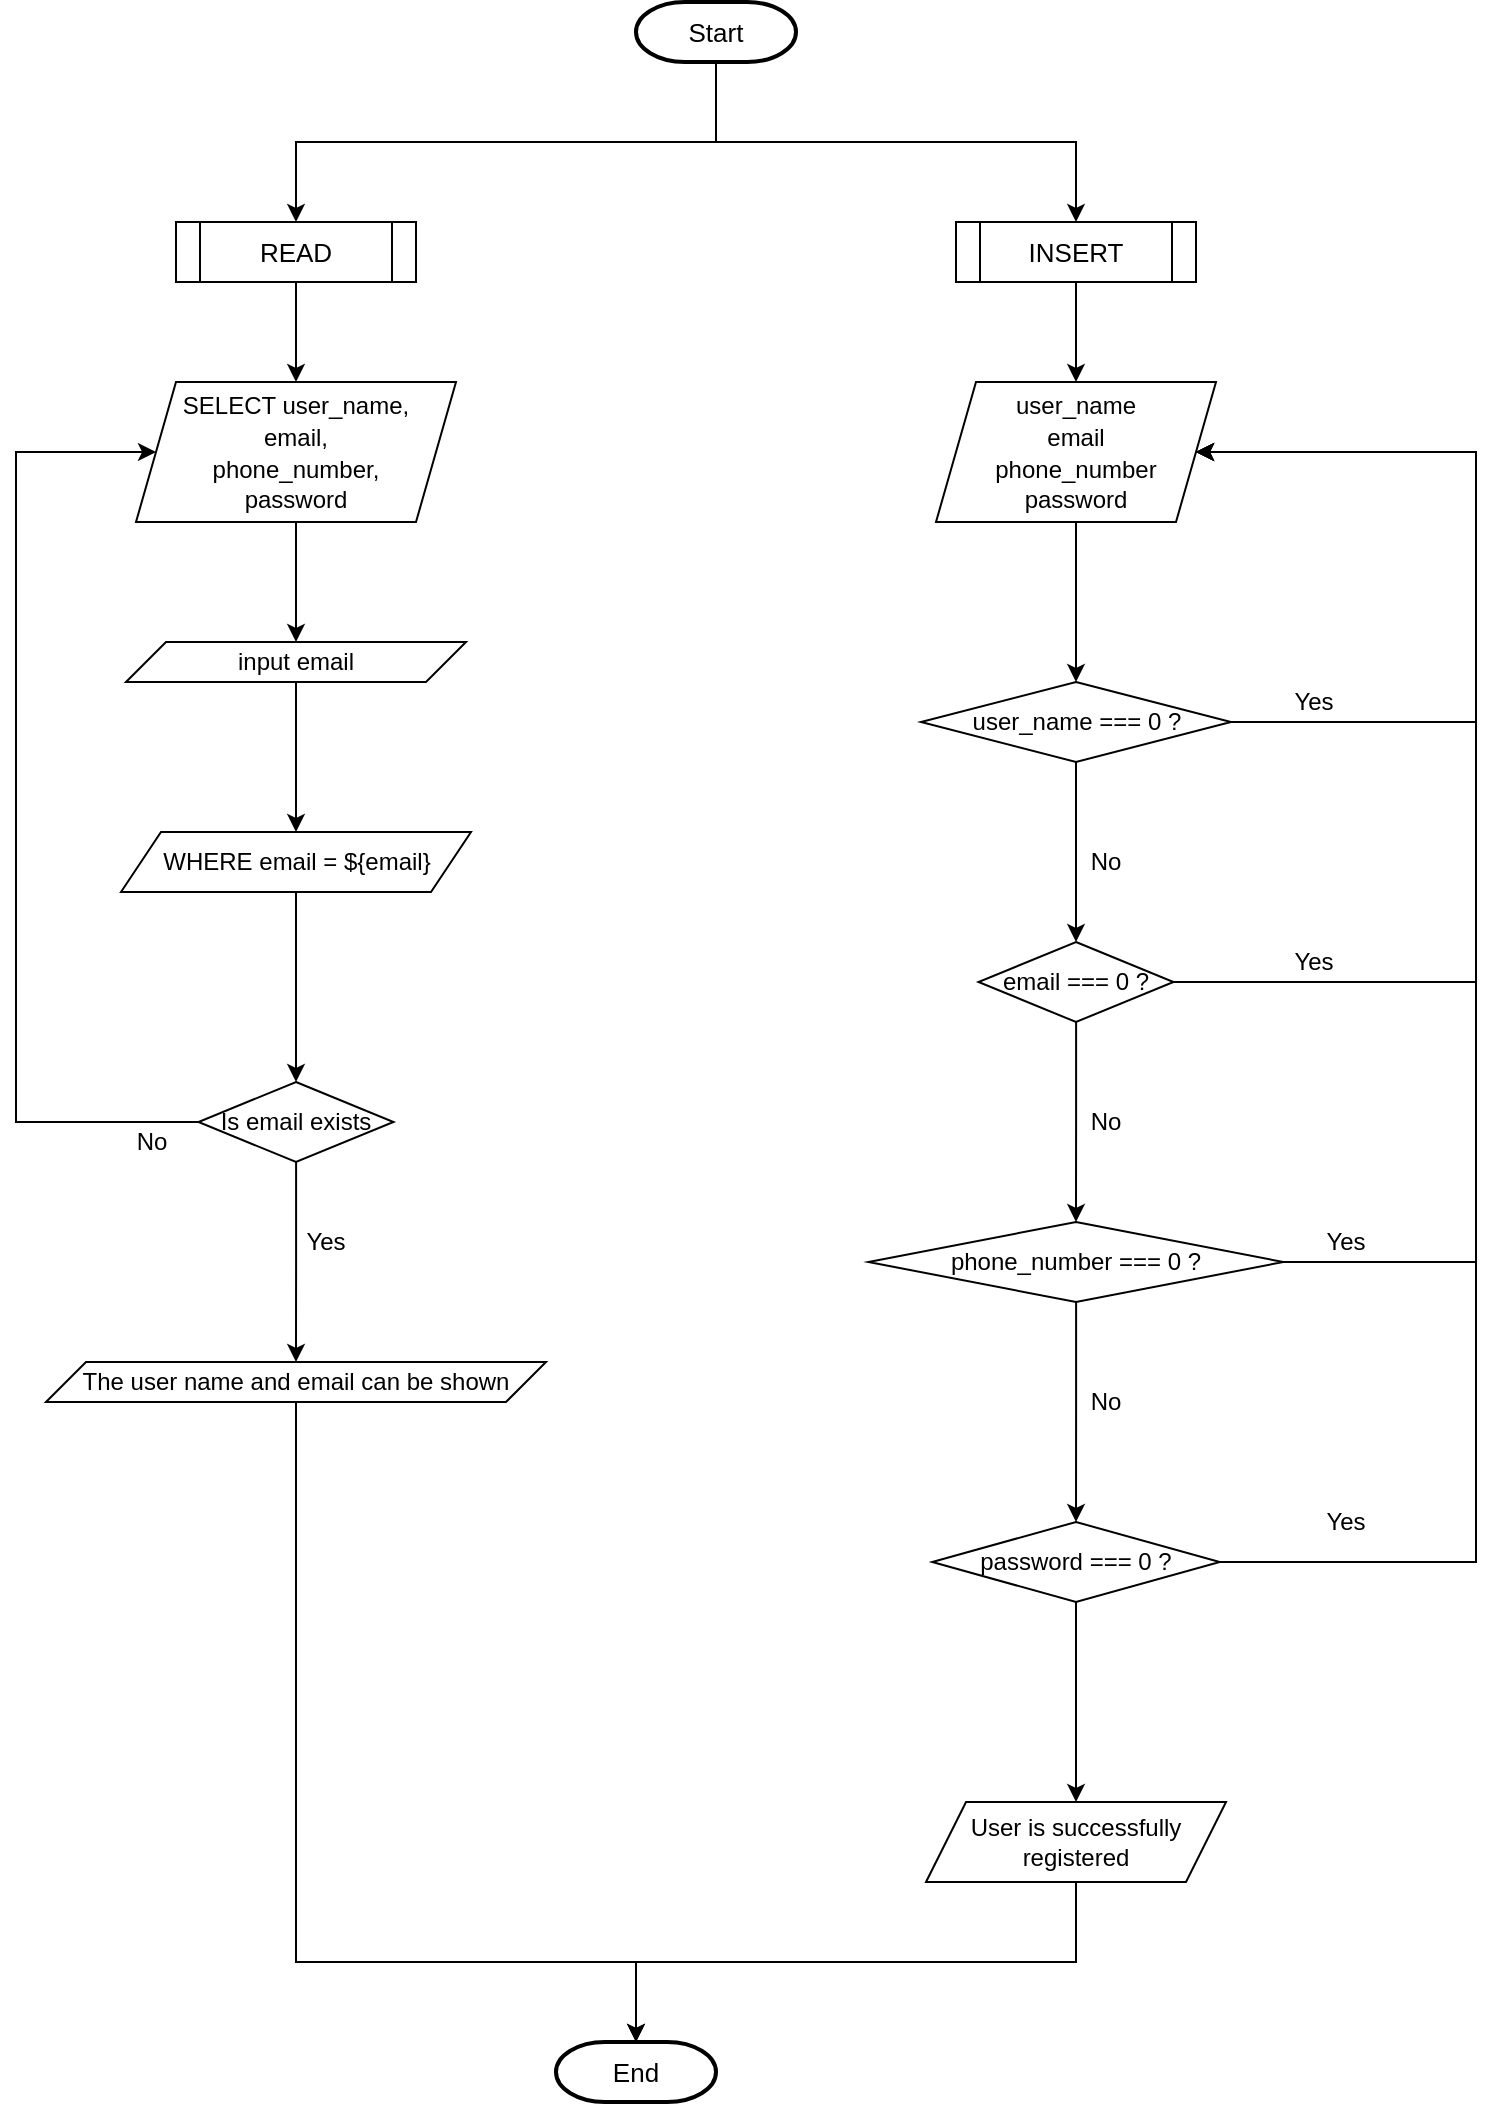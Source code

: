 <mxfile version="17.2.4" type="device"><diagram id="T3i8zjB18Ts34xVdPGtF" name="Page-1"><mxGraphModel dx="1038" dy="579" grid="1" gridSize="10" guides="1" tooltips="1" connect="1" arrows="1" fold="1" page="1" pageScale="1" pageWidth="850" pageHeight="1100" math="0" shadow="0"><root><mxCell id="0"/><mxCell id="1" parent="0"/><mxCell id="AnLXeRRdQeYE4T0nXPaN-1" style="edgeStyle=orthogonalEdgeStyle;rounded=0;orthogonalLoop=1;jettySize=auto;html=1;entryX=0.5;entryY=0;entryDx=0;entryDy=0;fontSize=12;exitX=0.5;exitY=1;exitDx=0;exitDy=0;exitPerimeter=0;" edge="1" parent="1" source="AnLXeRRdQeYE4T0nXPaN-4" target="AnLXeRRdQeYE4T0nXPaN-8"><mxGeometry relative="1" as="geometry"/></mxCell><mxCell id="AnLXeRRdQeYE4T0nXPaN-2" style="edgeStyle=orthogonalEdgeStyle;rounded=0;orthogonalLoop=1;jettySize=auto;html=1;entryX=0.5;entryY=0;entryDx=0;entryDy=0;fontSize=12;" edge="1" parent="1" target="AnLXeRRdQeYE4T0nXPaN-6"><mxGeometry relative="1" as="geometry"><mxPoint x="570" y="130" as="sourcePoint"/><Array as="points"><mxPoint x="570" y="130"/><mxPoint x="180" y="130"/></Array></mxGeometry></mxCell><mxCell id="AnLXeRRdQeYE4T0nXPaN-4" value="&lt;font style=&quot;font-size: 13px&quot;&gt;Start&lt;/font&gt;" style="strokeWidth=2;html=1;shape=mxgraph.flowchart.terminator;whiteSpace=wrap;" vertex="1" parent="1"><mxGeometry x="350" y="60" width="80" height="30" as="geometry"/></mxCell><mxCell id="AnLXeRRdQeYE4T0nXPaN-5" style="edgeStyle=orthogonalEdgeStyle;rounded=0;orthogonalLoop=1;jettySize=auto;html=1;entryX=0.5;entryY=0;entryDx=0;entryDy=0;fontSize=12;" edge="1" parent="1" source="AnLXeRRdQeYE4T0nXPaN-6"><mxGeometry relative="1" as="geometry"><mxPoint x="180" y="250" as="targetPoint"/></mxGeometry></mxCell><mxCell id="AnLXeRRdQeYE4T0nXPaN-6" value="READ" style="shape=process;whiteSpace=wrap;html=1;backgroundOutline=1;fontSize=13;" vertex="1" parent="1"><mxGeometry x="120" y="170" width="120" height="30" as="geometry"/></mxCell><mxCell id="AnLXeRRdQeYE4T0nXPaN-7" style="edgeStyle=orthogonalEdgeStyle;rounded=0;orthogonalLoop=1;jettySize=auto;html=1;exitX=0.5;exitY=1;exitDx=0;exitDy=0;entryX=0.5;entryY=0;entryDx=0;entryDy=0;fontSize=12;" edge="1" parent="1" source="AnLXeRRdQeYE4T0nXPaN-8" target="AnLXeRRdQeYE4T0nXPaN-10"><mxGeometry relative="1" as="geometry"/></mxCell><mxCell id="AnLXeRRdQeYE4T0nXPaN-8" value="INSERT" style="shape=process;whiteSpace=wrap;html=1;backgroundOutline=1;fontSize=13;" vertex="1" parent="1"><mxGeometry x="510" y="170" width="120" height="30" as="geometry"/></mxCell><mxCell id="AnLXeRRdQeYE4T0nXPaN-9" style="edgeStyle=orthogonalEdgeStyle;rounded=0;orthogonalLoop=1;jettySize=auto;html=1;fontSize=12;" edge="1" parent="1" source="AnLXeRRdQeYE4T0nXPaN-10" target="AnLXeRRdQeYE4T0nXPaN-35"><mxGeometry relative="1" as="geometry"/></mxCell><mxCell id="AnLXeRRdQeYE4T0nXPaN-10" value="&lt;font style=&quot;font-size: 12px&quot;&gt;user_name&lt;br&gt;email&lt;br&gt;phone_number&lt;br&gt;password&lt;br&gt;&lt;/font&gt;" style="shape=parallelogram;perimeter=parallelogramPerimeter;whiteSpace=wrap;html=1;fixedSize=1;fontSize=13;" vertex="1" parent="1"><mxGeometry x="500" y="250" width="140" height="70" as="geometry"/></mxCell><mxCell id="AnLXeRRdQeYE4T0nXPaN-11" value="Yes" style="text;html=1;strokeColor=none;fillColor=none;align=center;verticalAlign=middle;whiteSpace=wrap;rounded=0;fontSize=12;" vertex="1" parent="1"><mxGeometry x="690" y="670" width="30" height="20" as="geometry"/></mxCell><mxCell id="AnLXeRRdQeYE4T0nXPaN-12" value="Yes" style="text;html=1;strokeColor=none;fillColor=none;align=center;verticalAlign=middle;whiteSpace=wrap;rounded=0;fontSize=12;" vertex="1" parent="1"><mxGeometry x="673.75" y="530" width="30" height="20" as="geometry"/></mxCell><mxCell id="AnLXeRRdQeYE4T0nXPaN-13" value="No" style="text;html=1;strokeColor=none;fillColor=none;align=center;verticalAlign=middle;whiteSpace=wrap;rounded=0;fontSize=12;" vertex="1" parent="1"><mxGeometry x="570" y="610" width="30" height="20" as="geometry"/></mxCell><mxCell id="AnLXeRRdQeYE4T0nXPaN-15" value="No" style="text;html=1;strokeColor=none;fillColor=none;align=center;verticalAlign=middle;whiteSpace=wrap;rounded=0;fontSize=12;" vertex="1" parent="1"><mxGeometry x="570" y="480" width="30" height="20" as="geometry"/></mxCell><mxCell id="AnLXeRRdQeYE4T0nXPaN-16" value="&lt;font style=&quot;font-size: 13px&quot;&gt;End&lt;/font&gt;" style="strokeWidth=2;html=1;shape=mxgraph.flowchart.terminator;whiteSpace=wrap;" vertex="1" parent="1"><mxGeometry x="310" y="1080" width="80" height="30" as="geometry"/></mxCell><mxCell id="AnLXeRRdQeYE4T0nXPaN-64" style="edgeStyle=orthogonalEdgeStyle;rounded=0;orthogonalLoop=1;jettySize=auto;html=1;entryX=0.5;entryY=0;entryDx=0;entryDy=0;" edge="1" parent="1" source="AnLXeRRdQeYE4T0nXPaN-21" target="AnLXeRRdQeYE4T0nXPaN-47"><mxGeometry relative="1" as="geometry"/></mxCell><mxCell id="AnLXeRRdQeYE4T0nXPaN-21" value="&lt;font style=&quot;font-size: 12px&quot;&gt;SELECT user_name,&lt;br&gt;email,&lt;br&gt;phone_number,&lt;br&gt;password&lt;br&gt;&lt;/font&gt;" style="shape=parallelogram;perimeter=parallelogramPerimeter;whiteSpace=wrap;html=1;fixedSize=1;fontSize=13;" vertex="1" parent="1"><mxGeometry x="100" y="250" width="160" height="70" as="geometry"/></mxCell><mxCell id="AnLXeRRdQeYE4T0nXPaN-52" style="edgeStyle=orthogonalEdgeStyle;rounded=0;orthogonalLoop=1;jettySize=auto;html=1;entryX=0.5;entryY=0;entryDx=0;entryDy=0;" edge="1" parent="1" source="AnLXeRRdQeYE4T0nXPaN-35" target="AnLXeRRdQeYE4T0nXPaN-49"><mxGeometry relative="1" as="geometry"/></mxCell><mxCell id="AnLXeRRdQeYE4T0nXPaN-55" style="edgeStyle=orthogonalEdgeStyle;rounded=0;orthogonalLoop=1;jettySize=auto;html=1;entryX=1;entryY=0.5;entryDx=0;entryDy=0;" edge="1" parent="1" source="AnLXeRRdQeYE4T0nXPaN-35" target="AnLXeRRdQeYE4T0nXPaN-10"><mxGeometry relative="1" as="geometry"><Array as="points"><mxPoint x="770" y="420"/><mxPoint x="770" y="285"/></Array></mxGeometry></mxCell><mxCell id="AnLXeRRdQeYE4T0nXPaN-35" value="user_name === 0 ?" style="rhombus;whiteSpace=wrap;html=1;fontSize=12;" vertex="1" parent="1"><mxGeometry x="492.5" y="400" width="155" height="40" as="geometry"/></mxCell><mxCell id="AnLXeRRdQeYE4T0nXPaN-72" style="edgeStyle=orthogonalEdgeStyle;rounded=0;orthogonalLoop=1;jettySize=auto;html=1;" edge="1" parent="1" source="AnLXeRRdQeYE4T0nXPaN-37"><mxGeometry relative="1" as="geometry"><mxPoint x="350" y="1080" as="targetPoint"/><Array as="points"><mxPoint x="570" y="1040"/><mxPoint x="350" y="1040"/></Array></mxGeometry></mxCell><mxCell id="AnLXeRRdQeYE4T0nXPaN-37" value="User is successfully registered" style="shape=parallelogram;perimeter=parallelogramPerimeter;whiteSpace=wrap;html=1;fixedSize=1;fontSize=12;" vertex="1" parent="1"><mxGeometry x="495.01" y="960" width="150" height="40" as="geometry"/></mxCell><mxCell id="AnLXeRRdQeYE4T0nXPaN-71" style="edgeStyle=orthogonalEdgeStyle;rounded=0;orthogonalLoop=1;jettySize=auto;html=1;entryX=0.5;entryY=0;entryDx=0;entryDy=0;entryPerimeter=0;" edge="1" parent="1" source="AnLXeRRdQeYE4T0nXPaN-43" target="AnLXeRRdQeYE4T0nXPaN-16"><mxGeometry relative="1" as="geometry"><Array as="points"><mxPoint x="180" y="1040"/><mxPoint x="350" y="1040"/></Array></mxGeometry></mxCell><mxCell id="AnLXeRRdQeYE4T0nXPaN-43" value="The user name and email can be shown" style="shape=parallelogram;perimeter=parallelogramPerimeter;whiteSpace=wrap;html=1;fixedSize=1;fontSize=12;" vertex="1" parent="1"><mxGeometry x="55" y="740" width="250" height="20" as="geometry"/></mxCell><mxCell id="AnLXeRRdQeYE4T0nXPaN-66" style="edgeStyle=orthogonalEdgeStyle;rounded=0;orthogonalLoop=1;jettySize=auto;html=1;entryX=0.5;entryY=0;entryDx=0;entryDy=0;" edge="1" parent="1" source="AnLXeRRdQeYE4T0nXPaN-45" target="AnLXeRRdQeYE4T0nXPaN-63"><mxGeometry relative="1" as="geometry"/></mxCell><mxCell id="AnLXeRRdQeYE4T0nXPaN-45" value="WHERE email = ${email}" style="shape=parallelogram;perimeter=parallelogramPerimeter;whiteSpace=wrap;html=1;fixedSize=1;fontSize=12;" vertex="1" parent="1"><mxGeometry x="92.5" y="475" width="175" height="30" as="geometry"/></mxCell><mxCell id="AnLXeRRdQeYE4T0nXPaN-65" style="edgeStyle=orthogonalEdgeStyle;rounded=0;orthogonalLoop=1;jettySize=auto;html=1;entryX=0.5;entryY=0;entryDx=0;entryDy=0;" edge="1" parent="1" source="AnLXeRRdQeYE4T0nXPaN-47" target="AnLXeRRdQeYE4T0nXPaN-45"><mxGeometry relative="1" as="geometry"/></mxCell><mxCell id="AnLXeRRdQeYE4T0nXPaN-47" value="input email" style="shape=parallelogram;perimeter=parallelogramPerimeter;whiteSpace=wrap;html=1;fixedSize=1;fontSize=12;" vertex="1" parent="1"><mxGeometry x="95" y="380" width="170" height="20" as="geometry"/></mxCell><mxCell id="AnLXeRRdQeYE4T0nXPaN-53" style="edgeStyle=orthogonalEdgeStyle;rounded=0;orthogonalLoop=1;jettySize=auto;html=1;entryX=0.5;entryY=0;entryDx=0;entryDy=0;" edge="1" parent="1" source="AnLXeRRdQeYE4T0nXPaN-49" target="AnLXeRRdQeYE4T0nXPaN-50"><mxGeometry relative="1" as="geometry"/></mxCell><mxCell id="AnLXeRRdQeYE4T0nXPaN-56" style="edgeStyle=orthogonalEdgeStyle;rounded=0;orthogonalLoop=1;jettySize=auto;html=1;entryX=1;entryY=0.5;entryDx=0;entryDy=0;" edge="1" parent="1" source="AnLXeRRdQeYE4T0nXPaN-49" target="AnLXeRRdQeYE4T0nXPaN-10"><mxGeometry relative="1" as="geometry"><Array as="points"><mxPoint x="770" y="550"/><mxPoint x="770" y="285"/></Array></mxGeometry></mxCell><mxCell id="AnLXeRRdQeYE4T0nXPaN-49" value="email === 0 ?" style="rhombus;whiteSpace=wrap;html=1;fontSize=12;" vertex="1" parent="1"><mxGeometry x="521.25" y="530" width="97.5" height="40" as="geometry"/></mxCell><mxCell id="AnLXeRRdQeYE4T0nXPaN-54" style="edgeStyle=orthogonalEdgeStyle;rounded=0;orthogonalLoop=1;jettySize=auto;html=1;entryX=0.5;entryY=0;entryDx=0;entryDy=0;" edge="1" parent="1" source="AnLXeRRdQeYE4T0nXPaN-50" target="AnLXeRRdQeYE4T0nXPaN-51"><mxGeometry relative="1" as="geometry"/></mxCell><mxCell id="AnLXeRRdQeYE4T0nXPaN-57" style="edgeStyle=orthogonalEdgeStyle;rounded=0;orthogonalLoop=1;jettySize=auto;html=1;entryX=1;entryY=0.5;entryDx=0;entryDy=0;" edge="1" parent="1" source="AnLXeRRdQeYE4T0nXPaN-50" target="AnLXeRRdQeYE4T0nXPaN-10"><mxGeometry relative="1" as="geometry"><Array as="points"><mxPoint x="770" y="690"/><mxPoint x="770" y="285"/></Array></mxGeometry></mxCell><mxCell id="AnLXeRRdQeYE4T0nXPaN-50" value="phone_number === 0 ?" style="rhombus;whiteSpace=wrap;html=1;fontSize=12;" vertex="1" parent="1"><mxGeometry x="466.25" y="670" width="207.5" height="40" as="geometry"/></mxCell><mxCell id="AnLXeRRdQeYE4T0nXPaN-58" style="edgeStyle=orthogonalEdgeStyle;rounded=0;orthogonalLoop=1;jettySize=auto;html=1;entryX=1;entryY=0.5;entryDx=0;entryDy=0;" edge="1" parent="1" source="AnLXeRRdQeYE4T0nXPaN-51" target="AnLXeRRdQeYE4T0nXPaN-10"><mxGeometry relative="1" as="geometry"><Array as="points"><mxPoint x="770" y="840"/><mxPoint x="770" y="285"/></Array></mxGeometry></mxCell><mxCell id="AnLXeRRdQeYE4T0nXPaN-62" style="edgeStyle=orthogonalEdgeStyle;rounded=0;orthogonalLoop=1;jettySize=auto;html=1;entryX=0.5;entryY=0;entryDx=0;entryDy=0;" edge="1" parent="1" source="AnLXeRRdQeYE4T0nXPaN-51" target="AnLXeRRdQeYE4T0nXPaN-37"><mxGeometry relative="1" as="geometry"/></mxCell><mxCell id="AnLXeRRdQeYE4T0nXPaN-51" value="password === 0 ?" style="rhombus;whiteSpace=wrap;html=1;fontSize=12;" vertex="1" parent="1"><mxGeometry x="498.13" y="820" width="143.75" height="40" as="geometry"/></mxCell><mxCell id="AnLXeRRdQeYE4T0nXPaN-59" value="No" style="text;html=1;strokeColor=none;fillColor=none;align=center;verticalAlign=middle;whiteSpace=wrap;rounded=0;fontSize=12;" vertex="1" parent="1"><mxGeometry x="570" y="750" width="30" height="20" as="geometry"/></mxCell><mxCell id="AnLXeRRdQeYE4T0nXPaN-60" value="Yes" style="text;html=1;strokeColor=none;fillColor=none;align=center;verticalAlign=middle;whiteSpace=wrap;rounded=0;fontSize=12;" vertex="1" parent="1"><mxGeometry x="690" y="810" width="30" height="20" as="geometry"/></mxCell><mxCell id="AnLXeRRdQeYE4T0nXPaN-61" value="Yes" style="text;html=1;strokeColor=none;fillColor=none;align=center;verticalAlign=middle;whiteSpace=wrap;rounded=0;fontSize=12;" vertex="1" parent="1"><mxGeometry x="673.75" y="400" width="30" height="20" as="geometry"/></mxCell><mxCell id="AnLXeRRdQeYE4T0nXPaN-67" style="edgeStyle=orthogonalEdgeStyle;rounded=0;orthogonalLoop=1;jettySize=auto;html=1;entryX=0.5;entryY=0;entryDx=0;entryDy=0;" edge="1" parent="1" source="AnLXeRRdQeYE4T0nXPaN-63" target="AnLXeRRdQeYE4T0nXPaN-43"><mxGeometry relative="1" as="geometry"/></mxCell><mxCell id="AnLXeRRdQeYE4T0nXPaN-68" style="edgeStyle=orthogonalEdgeStyle;rounded=0;orthogonalLoop=1;jettySize=auto;html=1;entryX=0;entryY=0.5;entryDx=0;entryDy=0;" edge="1" parent="1" source="AnLXeRRdQeYE4T0nXPaN-63" target="AnLXeRRdQeYE4T0nXPaN-21"><mxGeometry relative="1" as="geometry"><Array as="points"><mxPoint x="40" y="620"/><mxPoint x="40" y="285"/></Array></mxGeometry></mxCell><mxCell id="AnLXeRRdQeYE4T0nXPaN-63" value="Is email exists" style="rhombus;whiteSpace=wrap;html=1;fontSize=12;" vertex="1" parent="1"><mxGeometry x="131.25" y="600" width="97.5" height="40" as="geometry"/></mxCell><mxCell id="AnLXeRRdQeYE4T0nXPaN-69" value="No" style="text;html=1;strokeColor=none;fillColor=none;align=center;verticalAlign=middle;whiteSpace=wrap;rounded=0;fontSize=12;" vertex="1" parent="1"><mxGeometry x="92.5" y="620" width="30" height="20" as="geometry"/></mxCell><mxCell id="AnLXeRRdQeYE4T0nXPaN-70" value="Yes" style="text;html=1;strokeColor=none;fillColor=none;align=center;verticalAlign=middle;whiteSpace=wrap;rounded=0;fontSize=12;" vertex="1" parent="1"><mxGeometry x="180" y="670" width="30" height="20" as="geometry"/></mxCell></root></mxGraphModel></diagram></mxfile>